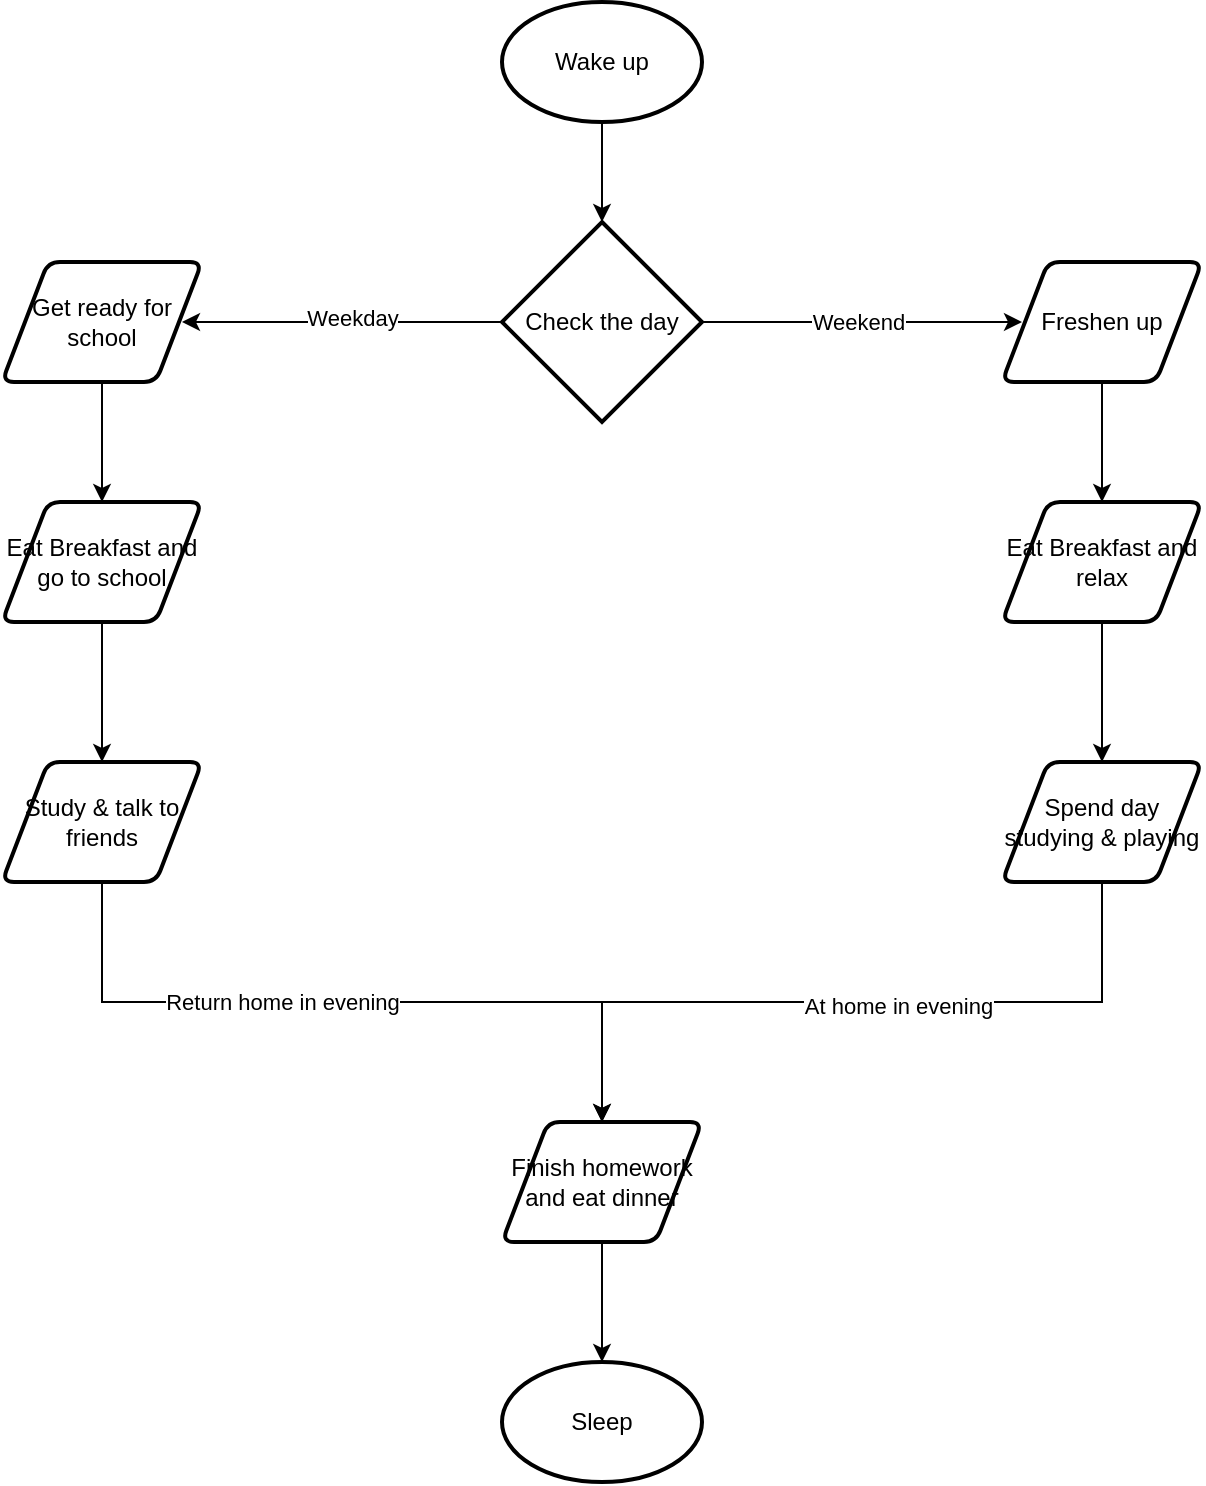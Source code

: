<mxfile version="28.1.0">
  <diagram name="Page-1" id="TdIifKwXxYYDKxGhXXzP">
    <mxGraphModel dx="872" dy="473" grid="1" gridSize="10" guides="1" tooltips="1" connect="1" arrows="1" fold="1" page="1" pageScale="1" pageWidth="850" pageHeight="1100" math="0" shadow="0">
      <root>
        <mxCell id="0" />
        <mxCell id="1" parent="0" />
        <mxCell id="4eu-cpedVq6RQSYUPM0X-2" style="edgeStyle=orthogonalEdgeStyle;rounded=0;orthogonalLoop=1;jettySize=auto;html=1;" edge="1" parent="1" source="4eu-cpedVq6RQSYUPM0X-1">
          <mxGeometry relative="1" as="geometry">
            <mxPoint x="440" y="130" as="targetPoint" />
          </mxGeometry>
        </mxCell>
        <mxCell id="4eu-cpedVq6RQSYUPM0X-1" value="Wake up" style="strokeWidth=2;html=1;shape=mxgraph.flowchart.start_1;whiteSpace=wrap;" vertex="1" parent="1">
          <mxGeometry x="390" y="20" width="100" height="60" as="geometry" />
        </mxCell>
        <mxCell id="4eu-cpedVq6RQSYUPM0X-4" style="edgeStyle=orthogonalEdgeStyle;rounded=0;orthogonalLoop=1;jettySize=auto;html=1;" edge="1" parent="1" source="4eu-cpedVq6RQSYUPM0X-3">
          <mxGeometry relative="1" as="geometry">
            <mxPoint x="230" y="180" as="targetPoint" />
          </mxGeometry>
        </mxCell>
        <mxCell id="4eu-cpedVq6RQSYUPM0X-11" value="Weekday" style="edgeLabel;html=1;align=center;verticalAlign=middle;resizable=0;points=[];" vertex="1" connectable="0" parent="4eu-cpedVq6RQSYUPM0X-4">
          <mxGeometry x="-0.065" y="-2" relative="1" as="geometry">
            <mxPoint as="offset" />
          </mxGeometry>
        </mxCell>
        <mxCell id="4eu-cpedVq6RQSYUPM0X-5" style="edgeStyle=orthogonalEdgeStyle;rounded=0;orthogonalLoop=1;jettySize=auto;html=1;" edge="1" parent="1" source="4eu-cpedVq6RQSYUPM0X-3">
          <mxGeometry relative="1" as="geometry">
            <mxPoint x="650" y="180" as="targetPoint" />
          </mxGeometry>
        </mxCell>
        <mxCell id="4eu-cpedVq6RQSYUPM0X-12" value="Weekend" style="edgeLabel;html=1;align=center;verticalAlign=middle;resizable=0;points=[];" vertex="1" connectable="0" parent="4eu-cpedVq6RQSYUPM0X-5">
          <mxGeometry x="-0.028" relative="1" as="geometry">
            <mxPoint as="offset" />
          </mxGeometry>
        </mxCell>
        <mxCell id="4eu-cpedVq6RQSYUPM0X-3" value="Check the day" style="strokeWidth=2;html=1;shape=mxgraph.flowchart.decision;whiteSpace=wrap;" vertex="1" parent="1">
          <mxGeometry x="390" y="130" width="100" height="100" as="geometry" />
        </mxCell>
        <mxCell id="4eu-cpedVq6RQSYUPM0X-18" style="edgeStyle=elbowEdgeStyle;rounded=0;orthogonalLoop=1;jettySize=auto;elbow=vertical;html=1;entryX=0.5;entryY=0;entryDx=0;entryDy=0;" edge="1" parent="1" source="4eu-cpedVq6RQSYUPM0X-6" target="4eu-cpedVq6RQSYUPM0X-23">
          <mxGeometry relative="1" as="geometry">
            <mxPoint x="220" y="270" as="targetPoint" />
          </mxGeometry>
        </mxCell>
        <mxCell id="4eu-cpedVq6RQSYUPM0X-6" value="Get ready for school" style="shape=parallelogram;html=1;strokeWidth=2;perimeter=parallelogramPerimeter;whiteSpace=wrap;rounded=1;arcSize=12;size=0.23;" vertex="1" parent="1">
          <mxGeometry x="140" y="150" width="100" height="60" as="geometry" />
        </mxCell>
        <mxCell id="4eu-cpedVq6RQSYUPM0X-19" style="edgeStyle=elbowEdgeStyle;rounded=0;orthogonalLoop=1;jettySize=auto;elbow=vertical;html=1;entryX=0.5;entryY=0;entryDx=0;entryDy=0;" edge="1" parent="1" source="4eu-cpedVq6RQSYUPM0X-7" target="4eu-cpedVq6RQSYUPM0X-20">
          <mxGeometry relative="1" as="geometry">
            <mxPoint x="710" y="250" as="targetPoint" />
          </mxGeometry>
        </mxCell>
        <mxCell id="4eu-cpedVq6RQSYUPM0X-7" value="Freshen up" style="shape=parallelogram;html=1;strokeWidth=2;perimeter=parallelogramPerimeter;whiteSpace=wrap;rounded=1;arcSize=12;size=0.23;" vertex="1" parent="1">
          <mxGeometry x="640" y="150" width="100" height="60" as="geometry" />
        </mxCell>
        <mxCell id="4eu-cpedVq6RQSYUPM0X-25" style="edgeStyle=elbowEdgeStyle;rounded=0;orthogonalLoop=1;jettySize=auto;elbow=vertical;html=1;" edge="1" parent="1" source="4eu-cpedVq6RQSYUPM0X-20" target="4eu-cpedVq6RQSYUPM0X-26">
          <mxGeometry relative="1" as="geometry">
            <mxPoint x="690" y="400" as="targetPoint" />
          </mxGeometry>
        </mxCell>
        <mxCell id="4eu-cpedVq6RQSYUPM0X-20" value="Eat Breakfast and relax" style="shape=parallelogram;html=1;strokeWidth=2;perimeter=parallelogramPerimeter;whiteSpace=wrap;rounded=1;arcSize=12;size=0.23;" vertex="1" parent="1">
          <mxGeometry x="640" y="270" width="100" height="60" as="geometry" />
        </mxCell>
        <mxCell id="4eu-cpedVq6RQSYUPM0X-24" style="edgeStyle=elbowEdgeStyle;rounded=0;orthogonalLoop=1;jettySize=auto;elbow=vertical;html=1;" edge="1" parent="1" source="4eu-cpedVq6RQSYUPM0X-23" target="4eu-cpedVq6RQSYUPM0X-27">
          <mxGeometry relative="1" as="geometry">
            <mxPoint x="190" y="400" as="targetPoint" />
          </mxGeometry>
        </mxCell>
        <mxCell id="4eu-cpedVq6RQSYUPM0X-23" value="Eat Breakfast and go to school" style="shape=parallelogram;html=1;strokeWidth=2;perimeter=parallelogramPerimeter;whiteSpace=wrap;rounded=1;arcSize=12;size=0.23;" vertex="1" parent="1">
          <mxGeometry x="140" y="270" width="100" height="60" as="geometry" />
        </mxCell>
        <mxCell id="4eu-cpedVq6RQSYUPM0X-29" style="edgeStyle=elbowEdgeStyle;rounded=0;orthogonalLoop=1;jettySize=auto;elbow=vertical;html=1;" edge="1" parent="1" source="4eu-cpedVq6RQSYUPM0X-26" target="4eu-cpedVq6RQSYUPM0X-30">
          <mxGeometry relative="1" as="geometry">
            <mxPoint x="440" y="580" as="targetPoint" />
          </mxGeometry>
        </mxCell>
        <mxCell id="4eu-cpedVq6RQSYUPM0X-34" value="At home in evening" style="edgeLabel;html=1;align=center;verticalAlign=middle;resizable=0;points=[];" vertex="1" connectable="0" parent="4eu-cpedVq6RQSYUPM0X-29">
          <mxGeometry x="-0.124" y="2" relative="1" as="geometry">
            <mxPoint as="offset" />
          </mxGeometry>
        </mxCell>
        <mxCell id="4eu-cpedVq6RQSYUPM0X-26" value="Spend day studying &amp;amp; playing" style="shape=parallelogram;html=1;strokeWidth=2;perimeter=parallelogramPerimeter;whiteSpace=wrap;rounded=1;arcSize=12;size=0.23;" vertex="1" parent="1">
          <mxGeometry x="640" y="400" width="100" height="60" as="geometry" />
        </mxCell>
        <mxCell id="4eu-cpedVq6RQSYUPM0X-28" style="edgeStyle=elbowEdgeStyle;rounded=0;orthogonalLoop=1;jettySize=auto;elbow=vertical;html=1;" edge="1" parent="1" source="4eu-cpedVq6RQSYUPM0X-27">
          <mxGeometry relative="1" as="geometry">
            <mxPoint x="440" y="580" as="targetPoint" />
          </mxGeometry>
        </mxCell>
        <mxCell id="4eu-cpedVq6RQSYUPM0X-31" value="Return home in evening" style="edgeLabel;html=1;align=center;verticalAlign=middle;resizable=0;points=[];" vertex="1" connectable="0" parent="4eu-cpedVq6RQSYUPM0X-28">
          <mxGeometry x="-0.189" relative="1" as="geometry">
            <mxPoint as="offset" />
          </mxGeometry>
        </mxCell>
        <mxCell id="4eu-cpedVq6RQSYUPM0X-27" value="Study &amp;amp; talk to friends" style="shape=parallelogram;html=1;strokeWidth=2;perimeter=parallelogramPerimeter;whiteSpace=wrap;rounded=1;arcSize=12;size=0.23;" vertex="1" parent="1">
          <mxGeometry x="140" y="400" width="100" height="60" as="geometry" />
        </mxCell>
        <mxCell id="4eu-cpedVq6RQSYUPM0X-35" style="edgeStyle=elbowEdgeStyle;rounded=0;orthogonalLoop=1;jettySize=auto;elbow=vertical;html=1;" edge="1" parent="1" source="4eu-cpedVq6RQSYUPM0X-30" target="4eu-cpedVq6RQSYUPM0X-38">
          <mxGeometry relative="1" as="geometry">
            <mxPoint x="440" y="700" as="targetPoint" />
          </mxGeometry>
        </mxCell>
        <mxCell id="4eu-cpedVq6RQSYUPM0X-30" value="Finish homework and eat dinner" style="shape=parallelogram;html=1;strokeWidth=2;perimeter=parallelogramPerimeter;whiteSpace=wrap;rounded=1;arcSize=12;size=0.23;" vertex="1" parent="1">
          <mxGeometry x="390" y="580" width="100" height="60" as="geometry" />
        </mxCell>
        <mxCell id="4eu-cpedVq6RQSYUPM0X-38" value="Sleep" style="strokeWidth=2;html=1;shape=mxgraph.flowchart.start_1;whiteSpace=wrap;" vertex="1" parent="1">
          <mxGeometry x="390" y="700" width="100" height="60" as="geometry" />
        </mxCell>
      </root>
    </mxGraphModel>
  </diagram>
</mxfile>
